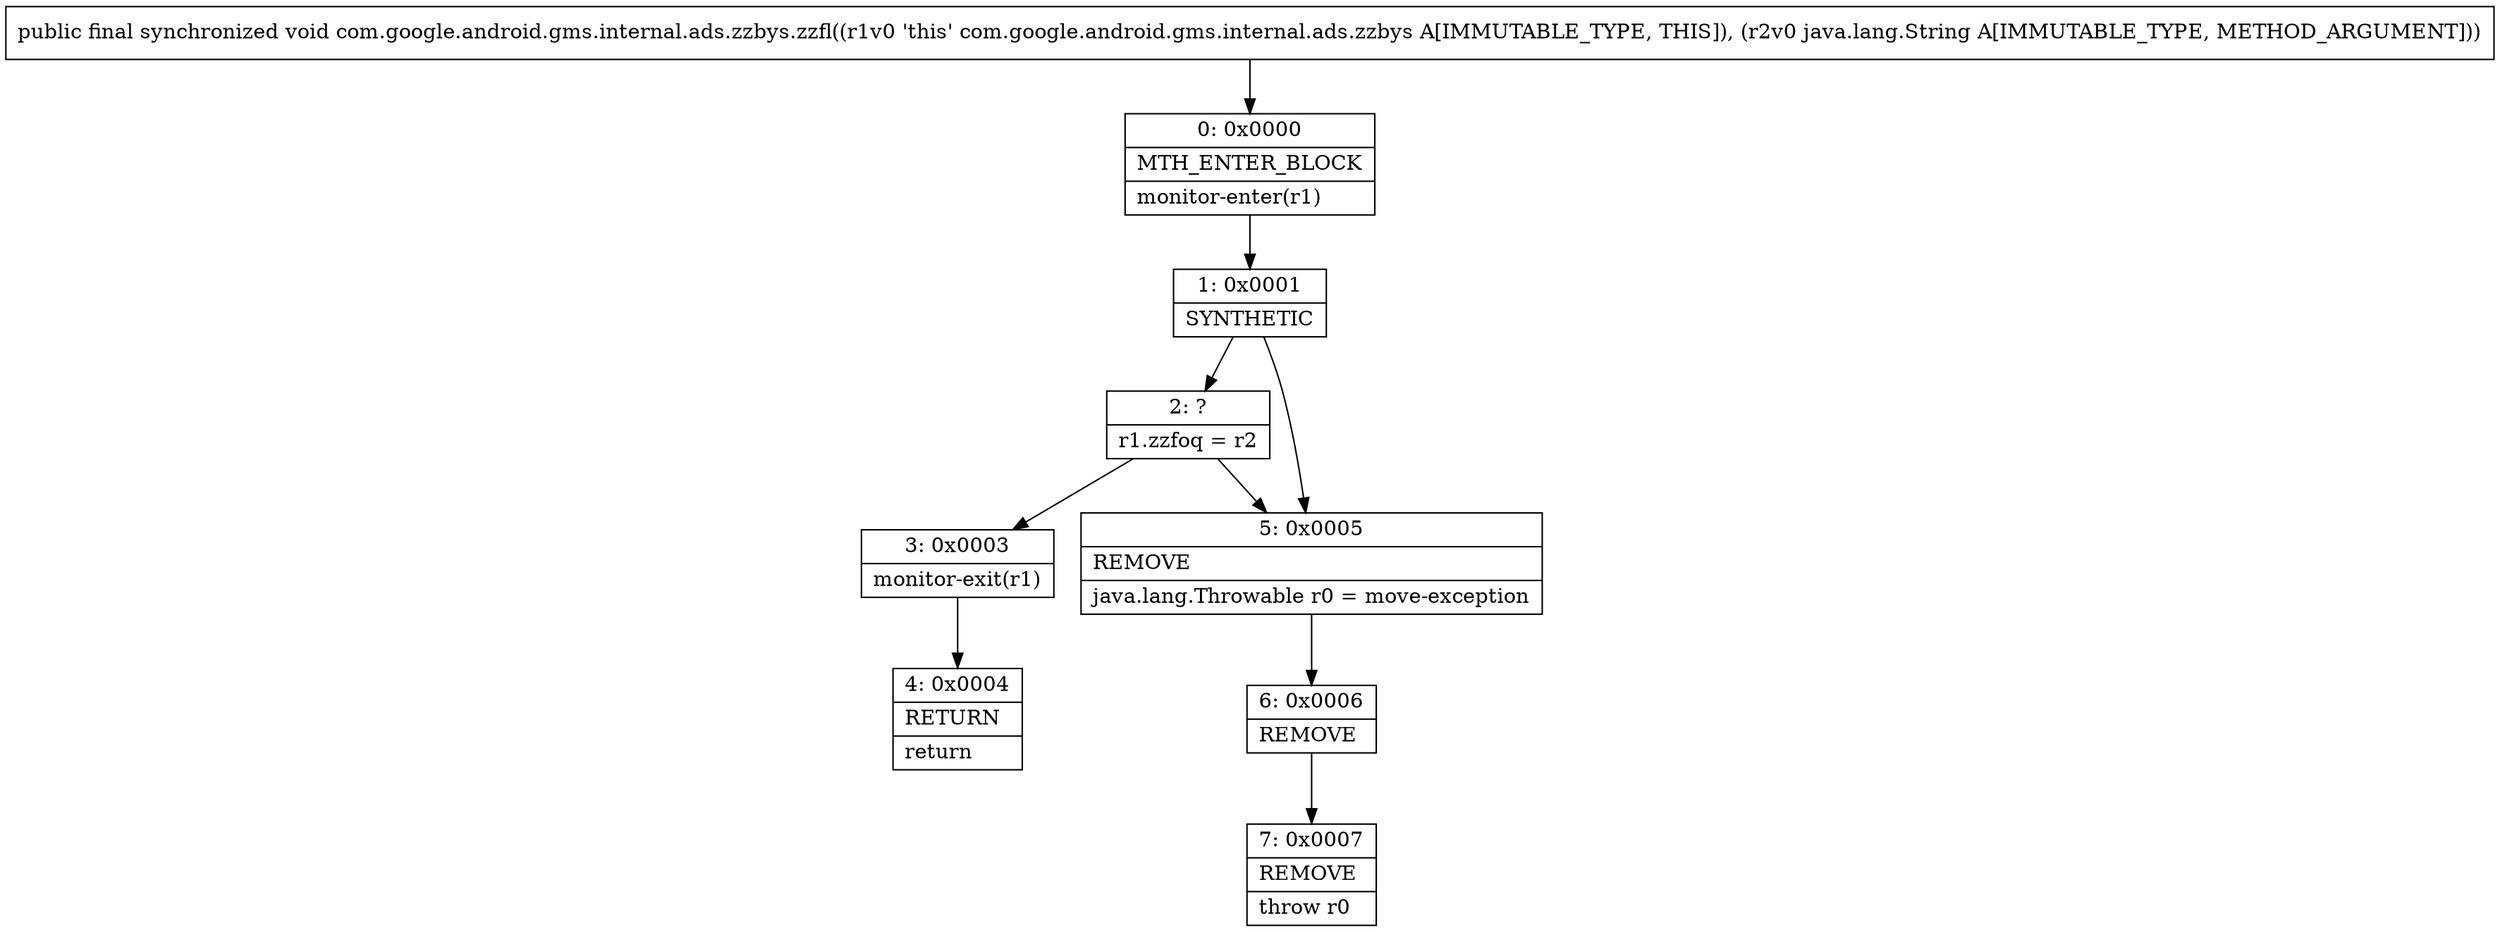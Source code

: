 digraph "CFG forcom.google.android.gms.internal.ads.zzbys.zzfl(Ljava\/lang\/String;)V" {
Node_0 [shape=record,label="{0\:\ 0x0000|MTH_ENTER_BLOCK\l|monitor\-enter(r1)\l}"];
Node_1 [shape=record,label="{1\:\ 0x0001|SYNTHETIC\l}"];
Node_2 [shape=record,label="{2\:\ ?|r1.zzfoq = r2\l}"];
Node_3 [shape=record,label="{3\:\ 0x0003|monitor\-exit(r1)\l}"];
Node_4 [shape=record,label="{4\:\ 0x0004|RETURN\l|return\l}"];
Node_5 [shape=record,label="{5\:\ 0x0005|REMOVE\l|java.lang.Throwable r0 = move\-exception\l}"];
Node_6 [shape=record,label="{6\:\ 0x0006|REMOVE\l}"];
Node_7 [shape=record,label="{7\:\ 0x0007|REMOVE\l|throw r0\l}"];
MethodNode[shape=record,label="{public final synchronized void com.google.android.gms.internal.ads.zzbys.zzfl((r1v0 'this' com.google.android.gms.internal.ads.zzbys A[IMMUTABLE_TYPE, THIS]), (r2v0 java.lang.String A[IMMUTABLE_TYPE, METHOD_ARGUMENT])) }"];
MethodNode -> Node_0;
Node_0 -> Node_1;
Node_1 -> Node_2;
Node_1 -> Node_5;
Node_2 -> Node_3;
Node_2 -> Node_5;
Node_3 -> Node_4;
Node_5 -> Node_6;
Node_6 -> Node_7;
}

